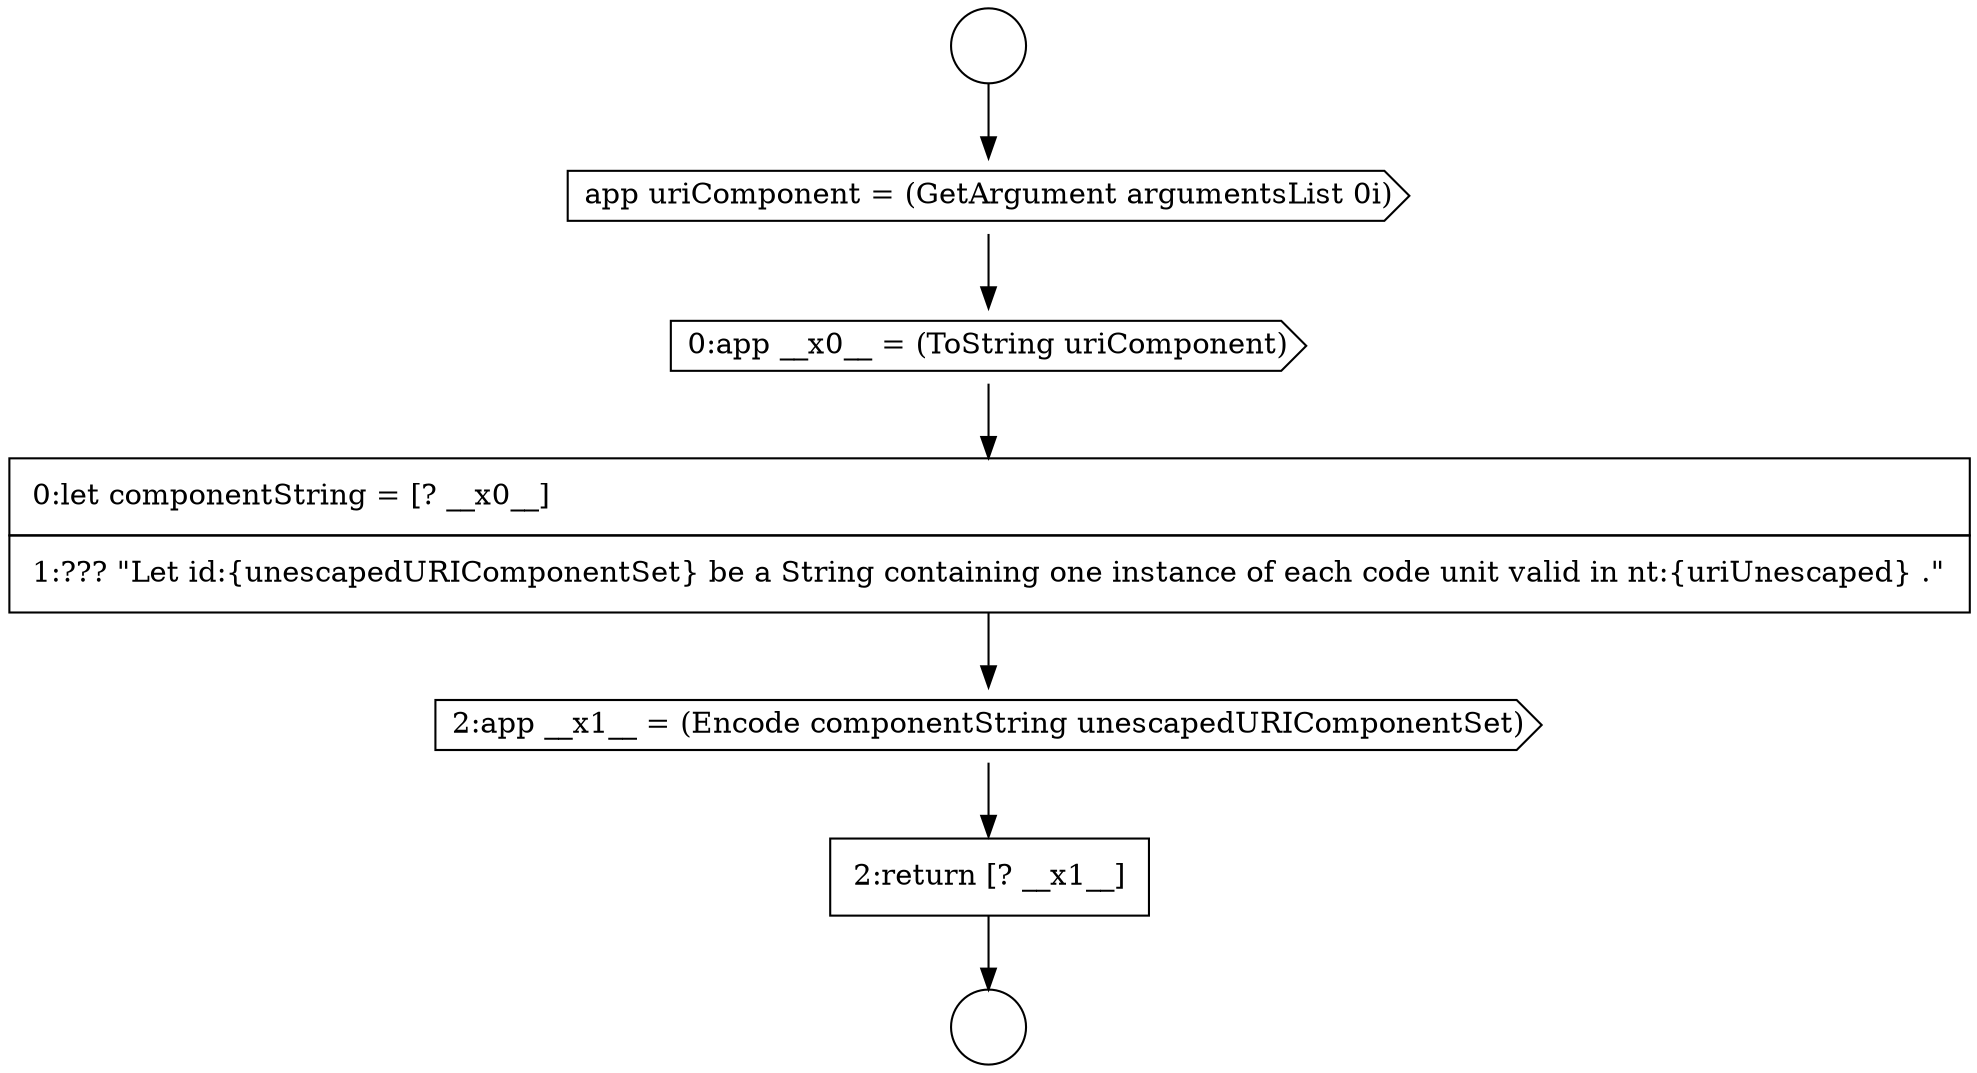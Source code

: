 digraph {
  node10277 [shape=none, margin=0, label=<<font color="black">
    <table border="0" cellborder="1" cellspacing="0" cellpadding="10">
      <tr><td align="left">0:let componentString = [? __x0__]</td></tr>
      <tr><td align="left">1:??? &quot;Let id:{unescapedURIComponentSet} be a String containing one instance of each code unit valid in nt:{uriUnescaped} .&quot;</td></tr>
    </table>
  </font>> color="black" fillcolor="white" style=filled]
  node10273 [shape=circle label=" " color="black" fillcolor="white" style=filled]
  node10278 [shape=cds, label=<<font color="black">2:app __x1__ = (Encode componentString unescapedURIComponentSet)</font>> color="black" fillcolor="white" style=filled]
  node10274 [shape=circle label=" " color="black" fillcolor="white" style=filled]
  node10279 [shape=none, margin=0, label=<<font color="black">
    <table border="0" cellborder="1" cellspacing="0" cellpadding="10">
      <tr><td align="left">2:return [? __x1__]</td></tr>
    </table>
  </font>> color="black" fillcolor="white" style=filled]
  node10275 [shape=cds, label=<<font color="black">app uriComponent = (GetArgument argumentsList 0i)</font>> color="black" fillcolor="white" style=filled]
  node10276 [shape=cds, label=<<font color="black">0:app __x0__ = (ToString uriComponent)</font>> color="black" fillcolor="white" style=filled]
  node10276 -> node10277 [ color="black"]
  node10275 -> node10276 [ color="black"]
  node10273 -> node10275 [ color="black"]
  node10279 -> node10274 [ color="black"]
  node10277 -> node10278 [ color="black"]
  node10278 -> node10279 [ color="black"]
}
